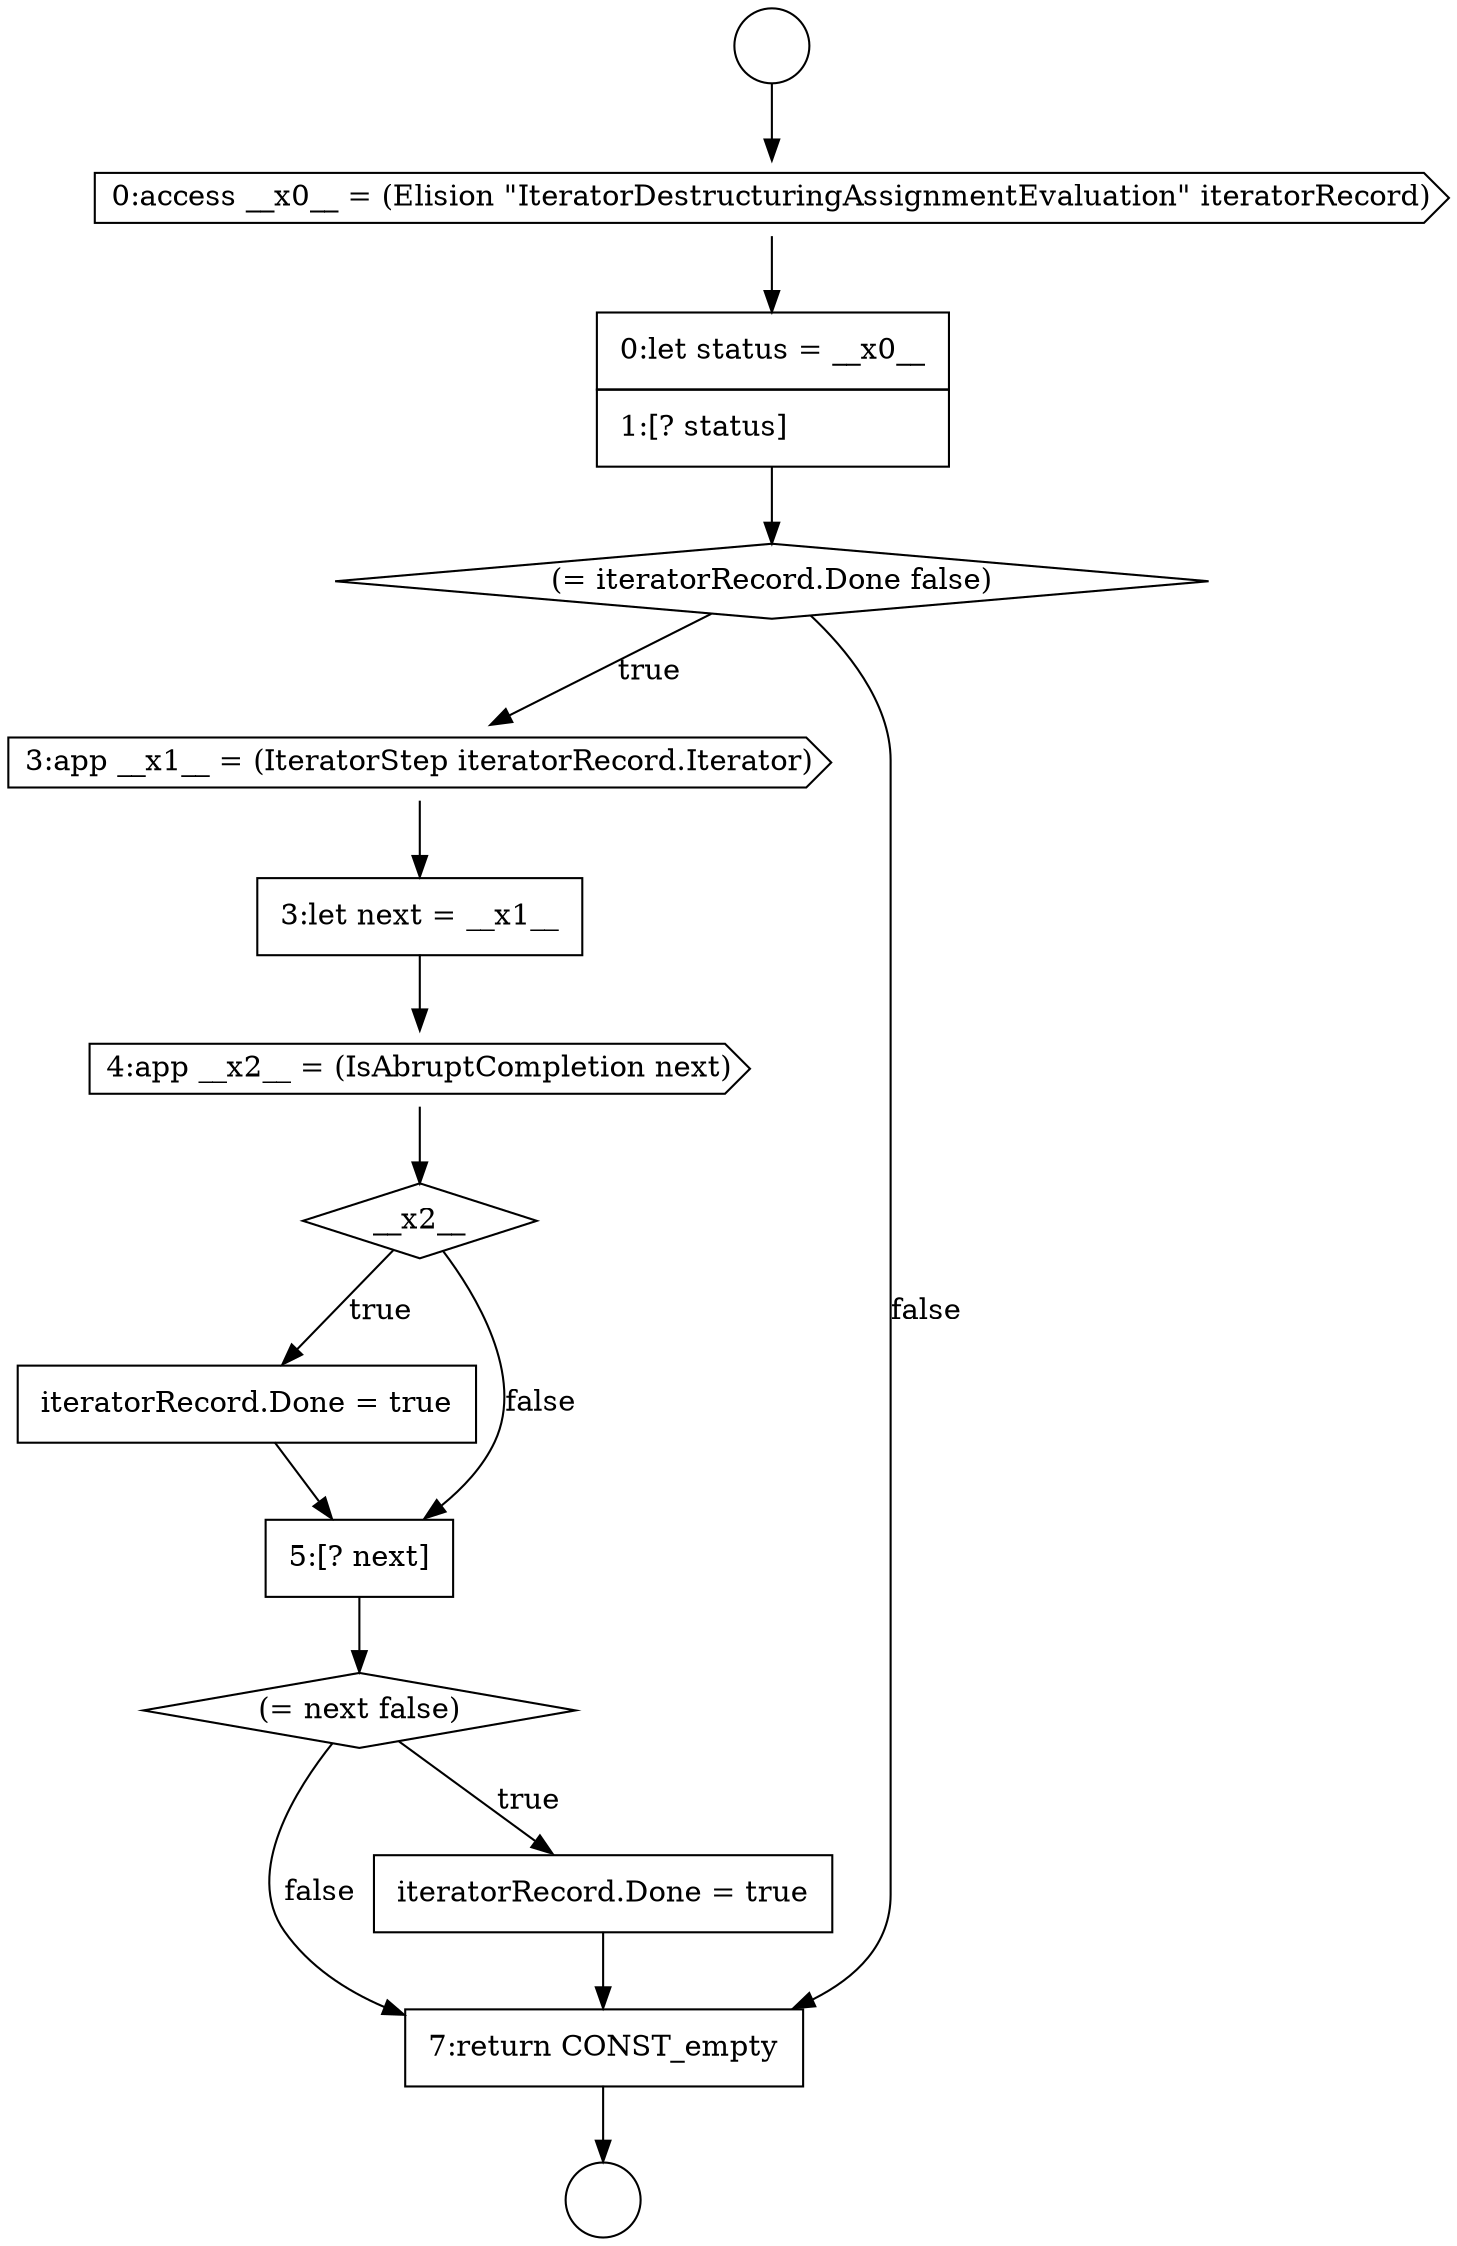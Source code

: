digraph {
  node5037 [shape=circle label=" " color="black" fillcolor="white" style=filled]
  node5045 [shape=none, margin=0, label=<<font color="black">
    <table border="0" cellborder="1" cellspacing="0" cellpadding="10">
      <tr><td align="left">iteratorRecord.Done = true</td></tr>
    </table>
  </font>> color="black" fillcolor="white" style=filled]
  node5038 [shape=cds, label=<<font color="black">0:access __x0__ = (Elision &quot;IteratorDestructuringAssignmentEvaluation&quot; iteratorRecord)</font>> color="black" fillcolor="white" style=filled]
  node5039 [shape=none, margin=0, label=<<font color="black">
    <table border="0" cellborder="1" cellspacing="0" cellpadding="10">
      <tr><td align="left">0:let status = __x0__</td></tr>
      <tr><td align="left">1:[? status]</td></tr>
    </table>
  </font>> color="black" fillcolor="white" style=filled]
  node5042 [shape=none, margin=0, label=<<font color="black">
    <table border="0" cellborder="1" cellspacing="0" cellpadding="10">
      <tr><td align="left">3:let next = __x1__</td></tr>
    </table>
  </font>> color="black" fillcolor="white" style=filled]
  node5047 [shape=diamond, label=<<font color="black">(= next false)</font>> color="black" fillcolor="white" style=filled]
  node5040 [shape=diamond, label=<<font color="black">(= iteratorRecord.Done false)</font>> color="black" fillcolor="white" style=filled]
  node5041 [shape=cds, label=<<font color="black">3:app __x1__ = (IteratorStep iteratorRecord.Iterator)</font>> color="black" fillcolor="white" style=filled]
  node5036 [shape=circle label=" " color="black" fillcolor="white" style=filled]
  node5046 [shape=none, margin=0, label=<<font color="black">
    <table border="0" cellborder="1" cellspacing="0" cellpadding="10">
      <tr><td align="left">5:[? next]</td></tr>
    </table>
  </font>> color="black" fillcolor="white" style=filled]
  node5049 [shape=none, margin=0, label=<<font color="black">
    <table border="0" cellborder="1" cellspacing="0" cellpadding="10">
      <tr><td align="left">7:return CONST_empty</td></tr>
    </table>
  </font>> color="black" fillcolor="white" style=filled]
  node5044 [shape=diamond, label=<<font color="black">__x2__</font>> color="black" fillcolor="white" style=filled]
  node5048 [shape=none, margin=0, label=<<font color="black">
    <table border="0" cellborder="1" cellspacing="0" cellpadding="10">
      <tr><td align="left">iteratorRecord.Done = true</td></tr>
    </table>
  </font>> color="black" fillcolor="white" style=filled]
  node5043 [shape=cds, label=<<font color="black">4:app __x2__ = (IsAbruptCompletion next)</font>> color="black" fillcolor="white" style=filled]
  node5046 -> node5047 [ color="black"]
  node5038 -> node5039 [ color="black"]
  node5048 -> node5049 [ color="black"]
  node5036 -> node5038 [ color="black"]
  node5044 -> node5045 [label=<<font color="black">true</font>> color="black"]
  node5044 -> node5046 [label=<<font color="black">false</font>> color="black"]
  node5045 -> node5046 [ color="black"]
  node5043 -> node5044 [ color="black"]
  node5047 -> node5048 [label=<<font color="black">true</font>> color="black"]
  node5047 -> node5049 [label=<<font color="black">false</font>> color="black"]
  node5041 -> node5042 [ color="black"]
  node5042 -> node5043 [ color="black"]
  node5040 -> node5041 [label=<<font color="black">true</font>> color="black"]
  node5040 -> node5049 [label=<<font color="black">false</font>> color="black"]
  node5039 -> node5040 [ color="black"]
  node5049 -> node5037 [ color="black"]
}
